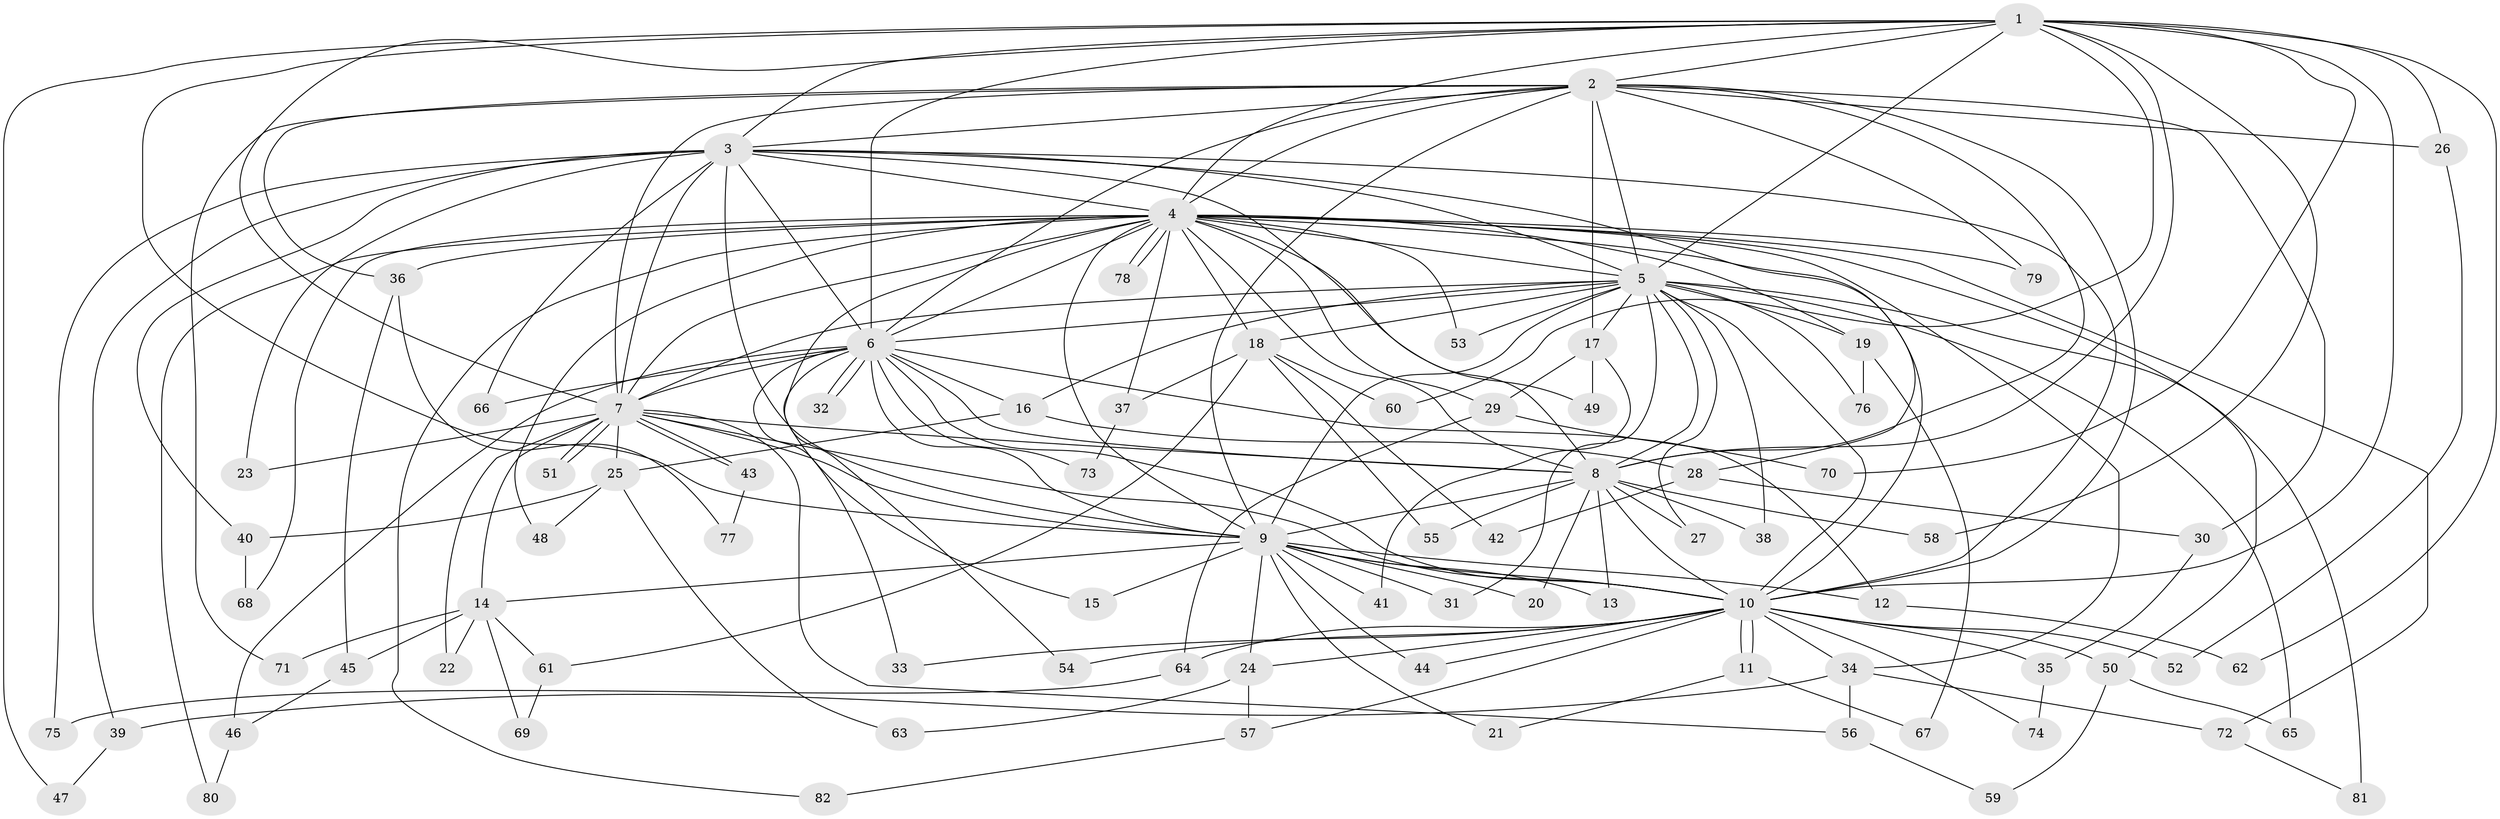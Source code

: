 // Generated by graph-tools (version 1.1) at 2025/46/03/09/25 04:46:17]
// undirected, 82 vertices, 189 edges
graph export_dot {
graph [start="1"]
  node [color=gray90,style=filled];
  1;
  2;
  3;
  4;
  5;
  6;
  7;
  8;
  9;
  10;
  11;
  12;
  13;
  14;
  15;
  16;
  17;
  18;
  19;
  20;
  21;
  22;
  23;
  24;
  25;
  26;
  27;
  28;
  29;
  30;
  31;
  32;
  33;
  34;
  35;
  36;
  37;
  38;
  39;
  40;
  41;
  42;
  43;
  44;
  45;
  46;
  47;
  48;
  49;
  50;
  51;
  52;
  53;
  54;
  55;
  56;
  57;
  58;
  59;
  60;
  61;
  62;
  63;
  64;
  65;
  66;
  67;
  68;
  69;
  70;
  71;
  72;
  73;
  74;
  75;
  76;
  77;
  78;
  79;
  80;
  81;
  82;
  1 -- 2;
  1 -- 3;
  1 -- 4;
  1 -- 5;
  1 -- 6;
  1 -- 7;
  1 -- 8;
  1 -- 9;
  1 -- 10;
  1 -- 26;
  1 -- 47;
  1 -- 58;
  1 -- 60;
  1 -- 62;
  1 -- 70;
  2 -- 3;
  2 -- 4;
  2 -- 5;
  2 -- 6;
  2 -- 7;
  2 -- 8;
  2 -- 9;
  2 -- 10;
  2 -- 17;
  2 -- 26;
  2 -- 30;
  2 -- 36;
  2 -- 71;
  2 -- 79;
  3 -- 4;
  3 -- 5;
  3 -- 6;
  3 -- 7;
  3 -- 8;
  3 -- 9;
  3 -- 10;
  3 -- 23;
  3 -- 28;
  3 -- 39;
  3 -- 40;
  3 -- 66;
  3 -- 75;
  4 -- 5;
  4 -- 6;
  4 -- 7;
  4 -- 8;
  4 -- 9;
  4 -- 10;
  4 -- 15;
  4 -- 18;
  4 -- 19;
  4 -- 29;
  4 -- 34;
  4 -- 36;
  4 -- 37;
  4 -- 48;
  4 -- 49;
  4 -- 50;
  4 -- 53;
  4 -- 68;
  4 -- 72;
  4 -- 78;
  4 -- 78;
  4 -- 79;
  4 -- 80;
  4 -- 82;
  5 -- 6;
  5 -- 7;
  5 -- 8;
  5 -- 9;
  5 -- 10;
  5 -- 16;
  5 -- 17;
  5 -- 18;
  5 -- 19;
  5 -- 27;
  5 -- 31;
  5 -- 38;
  5 -- 53;
  5 -- 65;
  5 -- 76;
  5 -- 81;
  6 -- 7;
  6 -- 8;
  6 -- 9;
  6 -- 10;
  6 -- 12;
  6 -- 16;
  6 -- 32;
  6 -- 32;
  6 -- 33;
  6 -- 46;
  6 -- 54;
  6 -- 66;
  6 -- 73;
  7 -- 8;
  7 -- 9;
  7 -- 10;
  7 -- 14;
  7 -- 22;
  7 -- 23;
  7 -- 25;
  7 -- 43;
  7 -- 43;
  7 -- 51;
  7 -- 51;
  7 -- 56;
  8 -- 9;
  8 -- 10;
  8 -- 13;
  8 -- 20;
  8 -- 27;
  8 -- 38;
  8 -- 55;
  8 -- 58;
  9 -- 10;
  9 -- 12;
  9 -- 13;
  9 -- 14;
  9 -- 15;
  9 -- 20;
  9 -- 21;
  9 -- 24;
  9 -- 31;
  9 -- 41;
  9 -- 44;
  10 -- 11;
  10 -- 11;
  10 -- 24;
  10 -- 33;
  10 -- 34;
  10 -- 35;
  10 -- 44;
  10 -- 50;
  10 -- 52;
  10 -- 54;
  10 -- 57;
  10 -- 64;
  10 -- 74;
  11 -- 21;
  11 -- 67;
  12 -- 62;
  14 -- 22;
  14 -- 45;
  14 -- 61;
  14 -- 69;
  14 -- 71;
  16 -- 25;
  16 -- 28;
  17 -- 29;
  17 -- 41;
  17 -- 49;
  18 -- 37;
  18 -- 42;
  18 -- 55;
  18 -- 60;
  18 -- 61;
  19 -- 67;
  19 -- 76;
  24 -- 57;
  24 -- 63;
  25 -- 40;
  25 -- 48;
  25 -- 63;
  26 -- 52;
  28 -- 30;
  28 -- 42;
  29 -- 64;
  29 -- 70;
  30 -- 35;
  34 -- 39;
  34 -- 56;
  34 -- 72;
  35 -- 74;
  36 -- 45;
  36 -- 77;
  37 -- 73;
  39 -- 47;
  40 -- 68;
  43 -- 77;
  45 -- 46;
  46 -- 80;
  50 -- 59;
  50 -- 65;
  56 -- 59;
  57 -- 82;
  61 -- 69;
  64 -- 75;
  72 -- 81;
}
